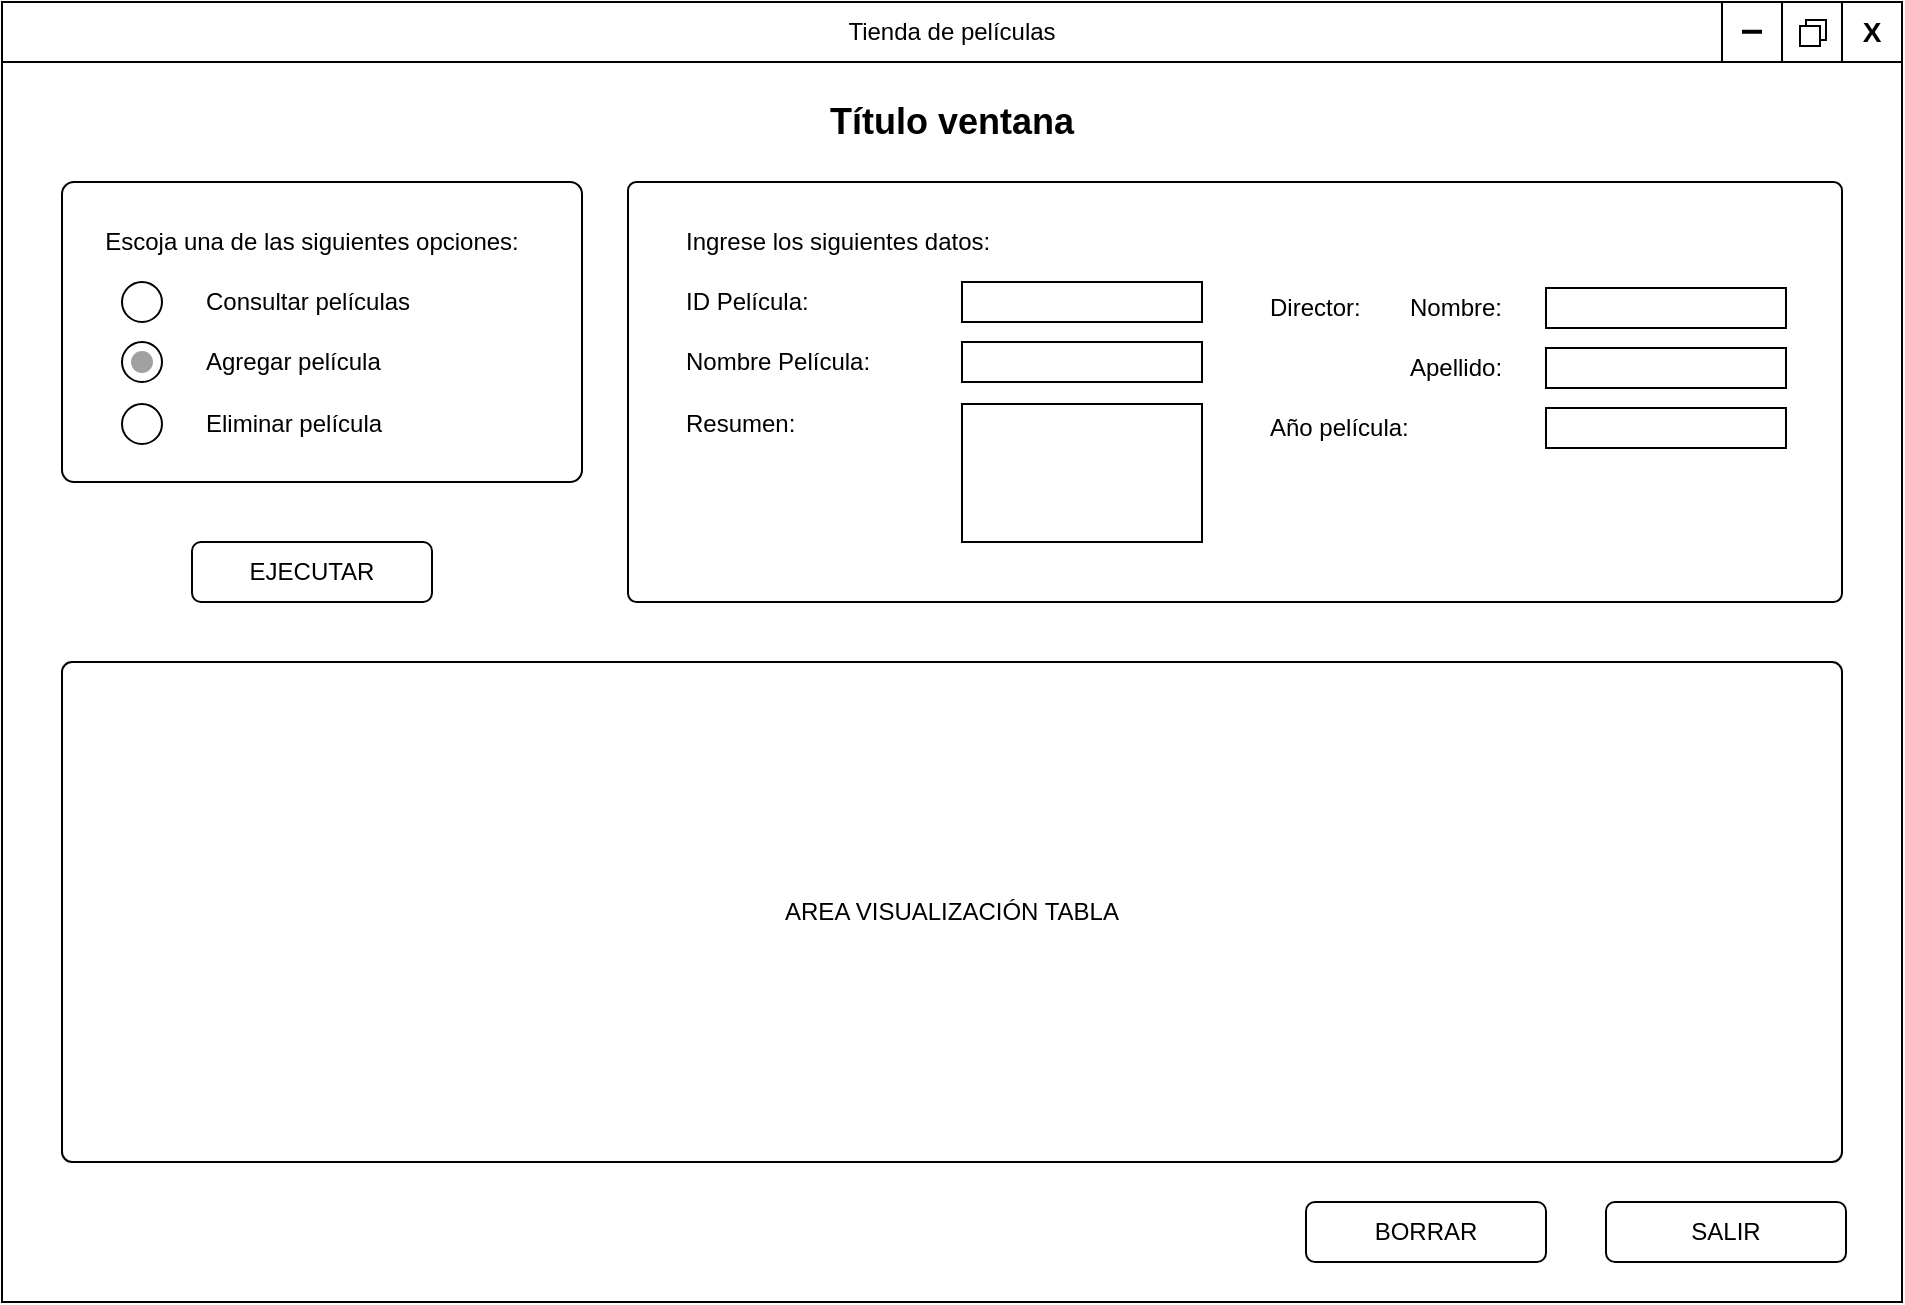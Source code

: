 <mxfile version="15.0.3" type="github">
  <diagram id="dpaBJEV8WcFuHZeoIN53" name="Page-1">
    <mxGraphModel dx="1108" dy="450" grid="1" gridSize="10" guides="1" tooltips="1" connect="1" arrows="1" fold="1" page="1" pageScale="1" pageWidth="826" pageHeight="1169" math="0" shadow="0">
      <root>
        <mxCell id="0" />
        <mxCell id="1" parent="0" />
        <mxCell id="x2UV0zoMHvqlijKs1Xsh-7" value="" style="rounded=0;whiteSpace=wrap;html=1;" parent="1" vertex="1">
          <mxGeometry x="100" y="50" width="950" height="650" as="geometry" />
        </mxCell>
        <mxCell id="x2UV0zoMHvqlijKs1Xsh-24" value="" style="rounded=1;whiteSpace=wrap;html=1;arcSize=2;" parent="1" vertex="1">
          <mxGeometry x="413" y="140" width="607" height="210" as="geometry" />
        </mxCell>
        <mxCell id="x2UV0zoMHvqlijKs1Xsh-23" value="" style="rounded=1;whiteSpace=wrap;html=1;arcSize=4;" parent="1" vertex="1">
          <mxGeometry x="130" y="140" width="260" height="150" as="geometry" />
        </mxCell>
        <mxCell id="x2UV0zoMHvqlijKs1Xsh-8" value="Escoja una de las siguientes opciones:" style="text;html=1;strokeColor=none;fillColor=none;align=center;verticalAlign=middle;whiteSpace=wrap;rounded=0;" parent="1" vertex="1">
          <mxGeometry x="140" y="160" width="230" height="20" as="geometry" />
        </mxCell>
        <mxCell id="x2UV0zoMHvqlijKs1Xsh-9" value="" style="ellipse;whiteSpace=wrap;html=1;aspect=fixed;" parent="1" vertex="1">
          <mxGeometry x="160" y="190" width="20" height="20" as="geometry" />
        </mxCell>
        <mxCell id="x2UV0zoMHvqlijKs1Xsh-10" value="Consultar películas" style="text;html=1;strokeColor=none;fillColor=none;align=left;verticalAlign=middle;whiteSpace=wrap;rounded=0;" parent="1" vertex="1">
          <mxGeometry x="200" y="190" width="130" height="20" as="geometry" />
        </mxCell>
        <mxCell id="x2UV0zoMHvqlijKs1Xsh-11" value="" style="ellipse;whiteSpace=wrap;html=1;aspect=fixed;" parent="1" vertex="1">
          <mxGeometry x="160" y="220" width="20" height="20" as="geometry" />
        </mxCell>
        <mxCell id="x2UV0zoMHvqlijKs1Xsh-12" value="Agregar película" style="text;html=1;strokeColor=none;fillColor=none;align=left;verticalAlign=middle;whiteSpace=wrap;rounded=0;" parent="1" vertex="1">
          <mxGeometry x="200" y="220" width="130" height="20" as="geometry" />
        </mxCell>
        <mxCell id="x2UV0zoMHvqlijKs1Xsh-13" value="" style="ellipse;whiteSpace=wrap;html=1;aspect=fixed;" parent="1" vertex="1">
          <mxGeometry x="160" y="251" width="20" height="20" as="geometry" />
        </mxCell>
        <mxCell id="x2UV0zoMHvqlijKs1Xsh-14" value="Eliminar película" style="text;html=1;strokeColor=none;fillColor=none;align=left;verticalAlign=middle;whiteSpace=wrap;rounded=0;" parent="1" vertex="1">
          <mxGeometry x="200" y="251" width="130" height="20" as="geometry" />
        </mxCell>
        <mxCell id="x2UV0zoMHvqlijKs1Xsh-15" value="ID Película:" style="text;html=1;strokeColor=none;fillColor=none;align=left;verticalAlign=middle;whiteSpace=wrap;rounded=0;" parent="1" vertex="1">
          <mxGeometry x="440" y="190" width="130" height="20" as="geometry" />
        </mxCell>
        <mxCell id="x2UV0zoMHvqlijKs1Xsh-17" value="Nombre Película:" style="text;html=1;strokeColor=none;fillColor=none;align=left;verticalAlign=middle;whiteSpace=wrap;rounded=0;" parent="1" vertex="1">
          <mxGeometry x="440" y="220" width="130" height="20" as="geometry" />
        </mxCell>
        <mxCell id="x2UV0zoMHvqlijKs1Xsh-18" value="Resumen:" style="text;html=1;strokeColor=none;fillColor=none;align=left;verticalAlign=middle;whiteSpace=wrap;rounded=0;" parent="1" vertex="1">
          <mxGeometry x="440" y="251" width="130" height="20" as="geometry" />
        </mxCell>
        <mxCell id="x2UV0zoMHvqlijKs1Xsh-19" value="Director:" style="text;html=1;strokeColor=none;fillColor=none;align=left;verticalAlign=middle;whiteSpace=wrap;rounded=0;" parent="1" vertex="1">
          <mxGeometry x="732" y="193" width="130" height="20" as="geometry" />
        </mxCell>
        <mxCell id="x2UV0zoMHvqlijKs1Xsh-20" value="Nombre:" style="text;html=1;strokeColor=none;fillColor=none;align=left;verticalAlign=middle;whiteSpace=wrap;rounded=0;" parent="1" vertex="1">
          <mxGeometry x="802" y="193" width="130" height="20" as="geometry" />
        </mxCell>
        <mxCell id="x2UV0zoMHvqlijKs1Xsh-21" value="Apellido:" style="text;html=1;strokeColor=none;fillColor=none;align=left;verticalAlign=middle;whiteSpace=wrap;rounded=0;" parent="1" vertex="1">
          <mxGeometry x="802" y="223" width="130" height="20" as="geometry" />
        </mxCell>
        <mxCell id="x2UV0zoMHvqlijKs1Xsh-22" value="Año película:" style="text;html=1;strokeColor=none;fillColor=none;align=left;verticalAlign=middle;whiteSpace=wrap;rounded=0;" parent="1" vertex="1">
          <mxGeometry x="732" y="253" width="130" height="20" as="geometry" />
        </mxCell>
        <mxCell id="x2UV0zoMHvqlijKs1Xsh-25" value="Ingrese los siguientes datos:" style="text;html=1;strokeColor=none;fillColor=none;align=left;verticalAlign=middle;whiteSpace=wrap;rounded=0;" parent="1" vertex="1">
          <mxGeometry x="440" y="160" width="230" height="20" as="geometry" />
        </mxCell>
        <mxCell id="x2UV0zoMHvqlijKs1Xsh-26" value="" style="rounded=0;whiteSpace=wrap;html=1;" parent="1" vertex="1">
          <mxGeometry x="580" y="190" width="120" height="20" as="geometry" />
        </mxCell>
        <mxCell id="x2UV0zoMHvqlijKs1Xsh-27" value="" style="rounded=0;whiteSpace=wrap;html=1;" parent="1" vertex="1">
          <mxGeometry x="580" y="220" width="120" height="20" as="geometry" />
        </mxCell>
        <mxCell id="x2UV0zoMHvqlijKs1Xsh-28" value="" style="rounded=0;whiteSpace=wrap;html=1;" parent="1" vertex="1">
          <mxGeometry x="580" y="251" width="120" height="69" as="geometry" />
        </mxCell>
        <mxCell id="x2UV0zoMHvqlijKs1Xsh-29" value="" style="rounded=0;whiteSpace=wrap;html=1;" parent="1" vertex="1">
          <mxGeometry x="872" y="193" width="120" height="20" as="geometry" />
        </mxCell>
        <mxCell id="x2UV0zoMHvqlijKs1Xsh-30" value="" style="rounded=0;whiteSpace=wrap;html=1;" parent="1" vertex="1">
          <mxGeometry x="872" y="223" width="120" height="20" as="geometry" />
        </mxCell>
        <mxCell id="x2UV0zoMHvqlijKs1Xsh-31" value="" style="rounded=0;whiteSpace=wrap;html=1;" parent="1" vertex="1">
          <mxGeometry x="872" y="253" width="120" height="20" as="geometry" />
        </mxCell>
        <mxCell id="x2UV0zoMHvqlijKs1Xsh-32" value="AREA VISUALIZACIÓN TABLA" style="rounded=1;whiteSpace=wrap;html=1;arcSize=2;" parent="1" vertex="1">
          <mxGeometry x="130" y="380" width="890" height="250" as="geometry" />
        </mxCell>
        <mxCell id="x2UV0zoMHvqlijKs1Xsh-33" value="Tienda de películas" style="rounded=0;whiteSpace=wrap;html=1;" parent="1" vertex="1">
          <mxGeometry x="100" y="50" width="950" height="30" as="geometry" />
        </mxCell>
        <mxCell id="x2UV0zoMHvqlijKs1Xsh-34" value="&lt;b&gt;&lt;font style=&quot;font-size: 14px&quot;&gt;X&lt;/font&gt;&lt;/b&gt;" style="rounded=0;whiteSpace=wrap;html=1;" parent="1" vertex="1">
          <mxGeometry x="1020" y="50" width="30" height="30" as="geometry" />
        </mxCell>
        <mxCell id="x2UV0zoMHvqlijKs1Xsh-35" value="" style="rounded=0;whiteSpace=wrap;html=1;" parent="1" vertex="1">
          <mxGeometry x="990" y="50" width="30" height="30" as="geometry" />
        </mxCell>
        <mxCell id="x2UV0zoMHvqlijKs1Xsh-36" value="" style="rounded=0;whiteSpace=wrap;html=1;" parent="1" vertex="1">
          <mxGeometry x="960" y="50" width="30" height="30" as="geometry" />
        </mxCell>
        <mxCell id="x2UV0zoMHvqlijKs1Xsh-37" value="" style="rounded=0;whiteSpace=wrap;html=1;" parent="1" vertex="1">
          <mxGeometry x="1002" y="59" width="10" height="10" as="geometry" />
        </mxCell>
        <mxCell id="x2UV0zoMHvqlijKs1Xsh-38" value="" style="rounded=0;whiteSpace=wrap;html=1;" parent="1" vertex="1">
          <mxGeometry x="999" y="62" width="10" height="10" as="geometry" />
        </mxCell>
        <mxCell id="x2UV0zoMHvqlijKs1Xsh-40" value="" style="shape=link;html=1;width=-1;" parent="1" edge="1">
          <mxGeometry width="100" relative="1" as="geometry">
            <mxPoint x="970" y="64.83" as="sourcePoint" />
            <mxPoint x="980" y="64.83" as="targetPoint" />
          </mxGeometry>
        </mxCell>
        <mxCell id="x2UV0zoMHvqlijKs1Xsh-41" value="EJECUTAR" style="rounded=1;whiteSpace=wrap;html=1;" parent="1" vertex="1">
          <mxGeometry x="195" y="320" width="120" height="30" as="geometry" />
        </mxCell>
        <mxCell id="x2UV0zoMHvqlijKs1Xsh-42" value="SALIR" style="rounded=1;whiteSpace=wrap;html=1;" parent="1" vertex="1">
          <mxGeometry x="902" y="650" width="120" height="30" as="geometry" />
        </mxCell>
        <mxCell id="x2UV0zoMHvqlijKs1Xsh-43" value="BORRAR" style="rounded=1;whiteSpace=wrap;html=1;" parent="1" vertex="1">
          <mxGeometry x="752" y="650" width="120" height="30" as="geometry" />
        </mxCell>
        <mxCell id="HecJgrBNXNTlFVpaogYg-1" value="&lt;b&gt;&lt;font style=&quot;font-size: 18px&quot;&gt;Título ventana&lt;/font&gt;&lt;/b&gt;" style="text;html=1;strokeColor=none;fillColor=none;align=center;verticalAlign=middle;whiteSpace=wrap;rounded=0;" parent="1" vertex="1">
          <mxGeometry x="320" y="100" width="510" height="20" as="geometry" />
        </mxCell>
        <mxCell id="HecJgrBNXNTlFVpaogYg-2" value="" style="ellipse;whiteSpace=wrap;html=1;aspect=fixed;fillColor=#A1A1A1;strokeColor=#A1A1A1;" parent="1" vertex="1">
          <mxGeometry x="165" y="225" width="10" height="10" as="geometry" />
        </mxCell>
      </root>
    </mxGraphModel>
  </diagram>
</mxfile>
